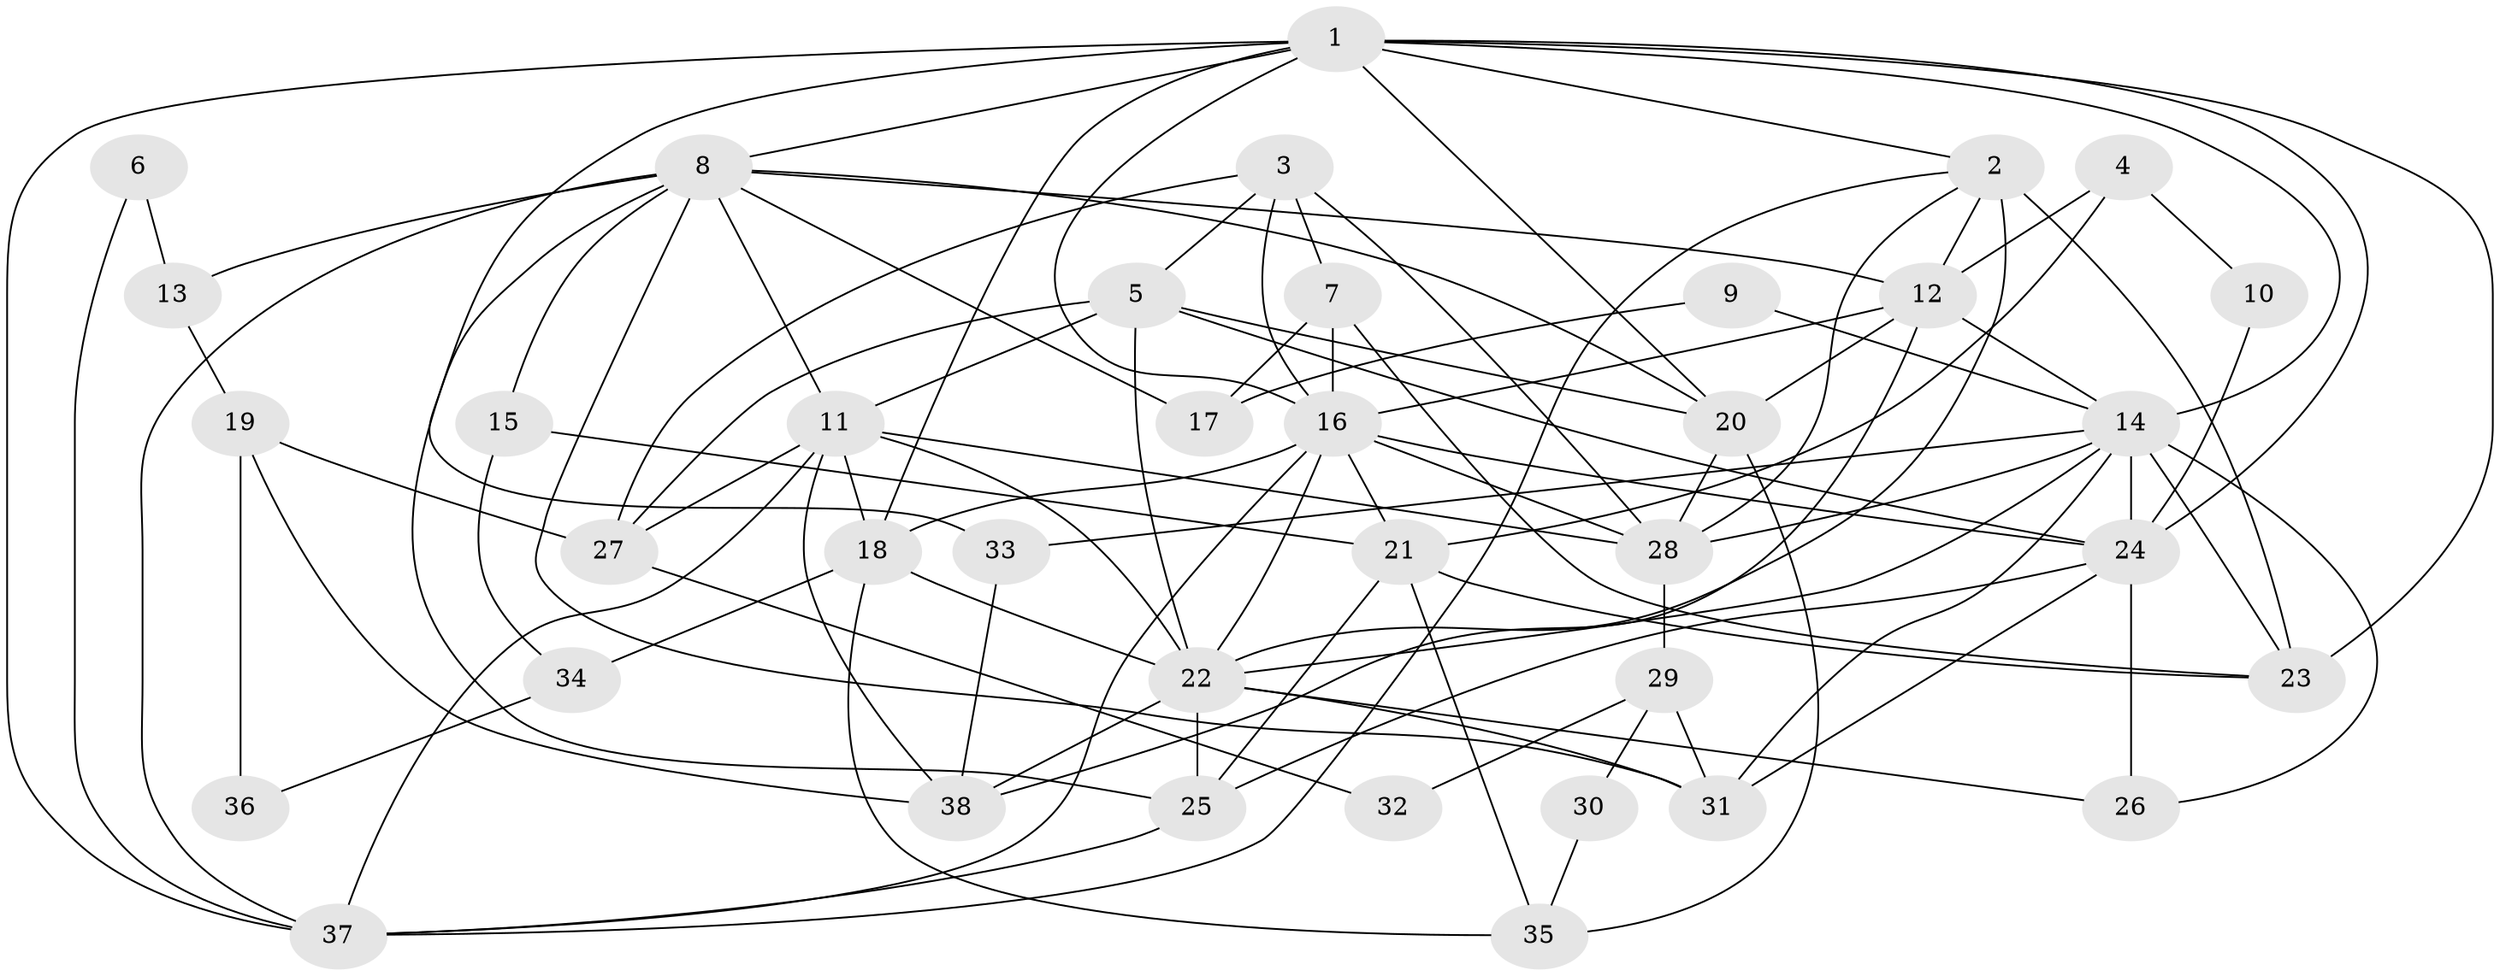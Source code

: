 // original degree distribution, {3: 0.22666666666666666, 4: 0.3466666666666667, 6: 0.12, 2: 0.13333333333333333, 5: 0.13333333333333333, 7: 0.04}
// Generated by graph-tools (version 1.1) at 2025/36/03/09/25 02:36:09]
// undirected, 38 vertices, 98 edges
graph export_dot {
graph [start="1"]
  node [color=gray90,style=filled];
  1;
  2;
  3;
  4;
  5;
  6;
  7;
  8;
  9;
  10;
  11;
  12;
  13;
  14;
  15;
  16;
  17;
  18;
  19;
  20;
  21;
  22;
  23;
  24;
  25;
  26;
  27;
  28;
  29;
  30;
  31;
  32;
  33;
  34;
  35;
  36;
  37;
  38;
  1 -- 2 [weight=1.0];
  1 -- 8 [weight=1.0];
  1 -- 14 [weight=1.0];
  1 -- 16 [weight=1.0];
  1 -- 18 [weight=1.0];
  1 -- 20 [weight=1.0];
  1 -- 23 [weight=1.0];
  1 -- 24 [weight=1.0];
  1 -- 33 [weight=1.0];
  1 -- 37 [weight=1.0];
  2 -- 12 [weight=1.0];
  2 -- 22 [weight=2.0];
  2 -- 23 [weight=3.0];
  2 -- 28 [weight=1.0];
  2 -- 37 [weight=1.0];
  3 -- 5 [weight=1.0];
  3 -- 7 [weight=2.0];
  3 -- 16 [weight=1.0];
  3 -- 27 [weight=1.0];
  3 -- 28 [weight=1.0];
  4 -- 10 [weight=1.0];
  4 -- 12 [weight=1.0];
  4 -- 21 [weight=1.0];
  5 -- 11 [weight=1.0];
  5 -- 20 [weight=1.0];
  5 -- 22 [weight=1.0];
  5 -- 24 [weight=1.0];
  5 -- 27 [weight=1.0];
  6 -- 13 [weight=1.0];
  6 -- 37 [weight=1.0];
  7 -- 16 [weight=2.0];
  7 -- 17 [weight=1.0];
  7 -- 23 [weight=1.0];
  8 -- 11 [weight=1.0];
  8 -- 12 [weight=1.0];
  8 -- 13 [weight=2.0];
  8 -- 15 [weight=1.0];
  8 -- 17 [weight=2.0];
  8 -- 20 [weight=1.0];
  8 -- 25 [weight=1.0];
  8 -- 31 [weight=1.0];
  8 -- 37 [weight=1.0];
  9 -- 14 [weight=2.0];
  9 -- 17 [weight=1.0];
  10 -- 24 [weight=1.0];
  11 -- 18 [weight=1.0];
  11 -- 22 [weight=1.0];
  11 -- 27 [weight=1.0];
  11 -- 28 [weight=2.0];
  11 -- 37 [weight=1.0];
  11 -- 38 [weight=1.0];
  12 -- 14 [weight=1.0];
  12 -- 16 [weight=2.0];
  12 -- 20 [weight=1.0];
  12 -- 38 [weight=2.0];
  13 -- 19 [weight=1.0];
  14 -- 22 [weight=1.0];
  14 -- 23 [weight=1.0];
  14 -- 24 [weight=1.0];
  14 -- 26 [weight=1.0];
  14 -- 28 [weight=1.0];
  14 -- 31 [weight=1.0];
  14 -- 33 [weight=1.0];
  15 -- 21 [weight=1.0];
  15 -- 34 [weight=1.0];
  16 -- 18 [weight=1.0];
  16 -- 21 [weight=1.0];
  16 -- 22 [weight=1.0];
  16 -- 24 [weight=1.0];
  16 -- 28 [weight=3.0];
  16 -- 37 [weight=1.0];
  18 -- 22 [weight=2.0];
  18 -- 34 [weight=1.0];
  18 -- 35 [weight=1.0];
  19 -- 27 [weight=1.0];
  19 -- 36 [weight=1.0];
  19 -- 38 [weight=1.0];
  20 -- 28 [weight=1.0];
  20 -- 35 [weight=1.0];
  21 -- 23 [weight=1.0];
  21 -- 25 [weight=1.0];
  21 -- 35 [weight=1.0];
  22 -- 25 [weight=1.0];
  22 -- 26 [weight=1.0];
  22 -- 31 [weight=1.0];
  22 -- 38 [weight=1.0];
  24 -- 25 [weight=1.0];
  24 -- 26 [weight=1.0];
  24 -- 31 [weight=1.0];
  25 -- 37 [weight=1.0];
  27 -- 32 [weight=1.0];
  28 -- 29 [weight=1.0];
  29 -- 30 [weight=1.0];
  29 -- 31 [weight=1.0];
  29 -- 32 [weight=1.0];
  30 -- 35 [weight=1.0];
  33 -- 38 [weight=1.0];
  34 -- 36 [weight=1.0];
}

